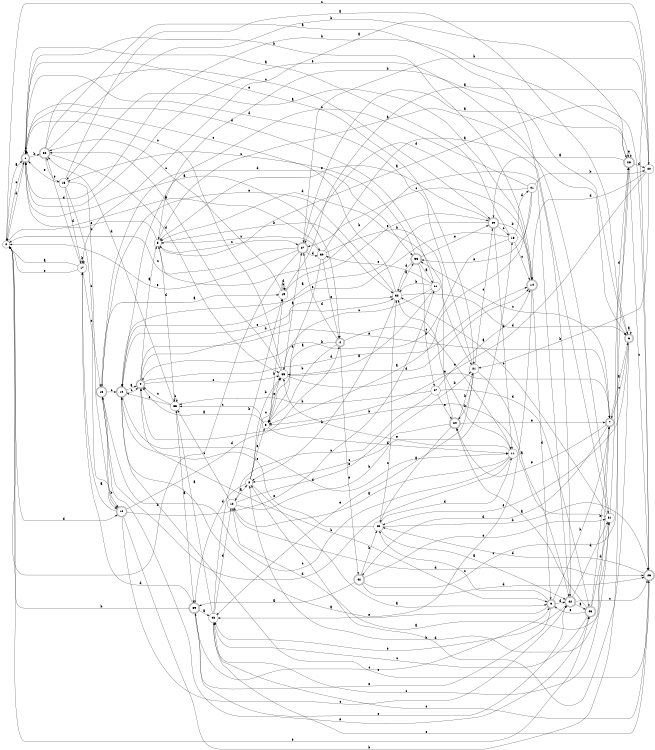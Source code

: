 digraph n35_6 {
__start0 [label="" shape="none"];

rankdir=LR;
size="8,5";

s0 [style="filled", color="black", fillcolor="white" shape="circle", label="0"];
s1 [style="rounded,filled", color="black", fillcolor="white" shape="doublecircle", label="1"];
s2 [style="rounded,filled", color="black", fillcolor="white" shape="doublecircle", label="2"];
s3 [style="filled", color="black", fillcolor="white" shape="circle", label="3"];
s4 [style="rounded,filled", color="black", fillcolor="white" shape="doublecircle", label="4"];
s5 [style="filled", color="black", fillcolor="white" shape="circle", label="5"];
s6 [style="rounded,filled", color="black", fillcolor="white" shape="doublecircle", label="6"];
s7 [style="rounded,filled", color="black", fillcolor="white" shape="doublecircle", label="7"];
s8 [style="filled", color="black", fillcolor="white" shape="circle", label="8"];
s9 [style="rounded,filled", color="black", fillcolor="white" shape="doublecircle", label="9"];
s10 [style="rounded,filled", color="black", fillcolor="white" shape="doublecircle", label="10"];
s11 [style="filled", color="black", fillcolor="white" shape="circle", label="11"];
s12 [style="filled", color="black", fillcolor="white" shape="circle", label="12"];
s13 [style="filled", color="black", fillcolor="white" shape="circle", label="13"];
s14 [style="rounded,filled", color="black", fillcolor="white" shape="doublecircle", label="14"];
s15 [style="filled", color="black", fillcolor="white" shape="circle", label="15"];
s16 [style="rounded,filled", color="black", fillcolor="white" shape="doublecircle", label="16"];
s17 [style="filled", color="black", fillcolor="white" shape="circle", label="17"];
s18 [style="rounded,filled", color="black", fillcolor="white" shape="doublecircle", label="18"];
s19 [style="filled", color="black", fillcolor="white" shape="circle", label="19"];
s20 [style="filled", color="black", fillcolor="white" shape="circle", label="20"];
s21 [style="filled", color="black", fillcolor="white" shape="circle", label="21"];
s22 [style="rounded,filled", color="black", fillcolor="white" shape="doublecircle", label="22"];
s23 [style="rounded,filled", color="black", fillcolor="white" shape="doublecircle", label="23"];
s24 [style="rounded,filled", color="black", fillcolor="white" shape="doublecircle", label="24"];
s25 [style="filled", color="black", fillcolor="white" shape="circle", label="25"];
s26 [style="rounded,filled", color="black", fillcolor="white" shape="doublecircle", label="26"];
s27 [style="rounded,filled", color="black", fillcolor="white" shape="doublecircle", label="27"];
s28 [style="rounded,filled", color="black", fillcolor="white" shape="doublecircle", label="28"];
s29 [style="rounded,filled", color="black", fillcolor="white" shape="doublecircle", label="29"];
s30 [style="filled", color="black", fillcolor="white" shape="circle", label="30"];
s31 [style="filled", color="black", fillcolor="white" shape="circle", label="31"];
s32 [style="filled", color="black", fillcolor="white" shape="circle", label="32"];
s33 [style="rounded,filled", color="black", fillcolor="white" shape="doublecircle", label="33"];
s34 [style="filled", color="black", fillcolor="white" shape="circle", label="34"];
s35 [style="filled", color="black", fillcolor="white" shape="circle", label="35"];
s36 [style="rounded,filled", color="black", fillcolor="white" shape="doublecircle", label="36"];
s37 [style="filled", color="black", fillcolor="white" shape="circle", label="37"];
s38 [style="filled", color="black", fillcolor="white" shape="circle", label="38"];
s39 [style="rounded,filled", color="black", fillcolor="white" shape="doublecircle", label="39"];
s40 [style="filled", color="black", fillcolor="white" shape="circle", label="40"];
s41 [style="filled", color="black", fillcolor="white" shape="circle", label="41"];
s42 [style="rounded,filled", color="black", fillcolor="white" shape="doublecircle", label="42"];
s0 -> s1 [label="a"];
s0 -> s30 [label="b"];
s0 -> s1 [label="c"];
s0 -> s16 [label="d"];
s0 -> s23 [label="e"];
s1 -> s2 [label="a"];
s1 -> s36 [label="b"];
s1 -> s1 [label="c"];
s1 -> s0 [label="d"];
s1 -> s21 [label="e"];
s2 -> s3 [label="a"];
s2 -> s3 [label="b"];
s2 -> s11 [label="c"];
s2 -> s27 [label="d"];
s2 -> s42 [label="e"];
s3 -> s4 [label="a"];
s3 -> s19 [label="b"];
s3 -> s38 [label="c"];
s3 -> s11 [label="d"];
s3 -> s35 [label="e"];
s4 -> s5 [label="a"];
s4 -> s32 [label="b"];
s4 -> s35 [label="c"];
s4 -> s14 [label="d"];
s4 -> s7 [label="e"];
s5 -> s6 [label="a"];
s5 -> s32 [label="b"];
s5 -> s27 [label="c"];
s5 -> s38 [label="d"];
s5 -> s1 [label="e"];
s6 -> s6 [label="a"];
s6 -> s5 [label="b"];
s6 -> s7 [label="c"];
s6 -> s8 [label="d"];
s6 -> s25 [label="e"];
s7 -> s6 [label="a"];
s7 -> s8 [label="b"];
s7 -> s33 [label="c"];
s7 -> s42 [label="d"];
s7 -> s24 [label="e"];
s8 -> s9 [label="a"];
s8 -> s35 [label="b"];
s8 -> s35 [label="c"];
s8 -> s39 [label="d"];
s8 -> s3 [label="e"];
s9 -> s10 [label="a"];
s9 -> s7 [label="b"];
s9 -> s25 [label="c"];
s9 -> s22 [label="d"];
s9 -> s39 [label="e"];
s10 -> s4 [label="a"];
s10 -> s9 [label="b"];
s10 -> s4 [label="c"];
s10 -> s11 [label="d"];
s10 -> s32 [label="e"];
s11 -> s12 [label="a"];
s11 -> s32 [label="b"];
s11 -> s18 [label="c"];
s11 -> s18 [label="d"];
s11 -> s35 [label="e"];
s12 -> s8 [label="a"];
s12 -> s13 [label="b"];
s12 -> s38 [label="c"];
s12 -> s26 [label="d"];
s12 -> s21 [label="e"];
s13 -> s1 [label="a"];
s13 -> s4 [label="b"];
s13 -> s14 [label="c"];
s13 -> s41 [label="d"];
s13 -> s10 [label="e"];
s14 -> s15 [label="a"];
s14 -> s1 [label="b"];
s14 -> s27 [label="c"];
s14 -> s9 [label="d"];
s14 -> s40 [label="e"];
s15 -> s6 [label="a"];
s15 -> s16 [label="b"];
s15 -> s16 [label="c"];
s15 -> s17 [label="d"];
s15 -> s1 [label="e"];
s16 -> s17 [label="a"];
s16 -> s28 [label="b"];
s16 -> s22 [label="c"];
s16 -> s2 [label="d"];
s16 -> s34 [label="e"];
s17 -> s0 [label="a"];
s17 -> s17 [label="b"];
s17 -> s18 [label="c"];
s17 -> s36 [label="d"];
s17 -> s0 [label="e"];
s18 -> s19 [label="a"];
s18 -> s16 [label="b"];
s18 -> s10 [label="c"];
s18 -> s33 [label="d"];
s18 -> s23 [label="e"];
s19 -> s20 [label="a"];
s19 -> s19 [label="b"];
s19 -> s36 [label="c"];
s19 -> s19 [label="d"];
s19 -> s29 [label="e"];
s20 -> s17 [label="a"];
s20 -> s21 [label="b"];
s20 -> s0 [label="c"];
s20 -> s14 [label="d"];
s20 -> s3 [label="e"];
s21 -> s22 [label="a"];
s21 -> s24 [label="b"];
s21 -> s29 [label="c"];
s21 -> s1 [label="d"];
s21 -> s40 [label="e"];
s22 -> s23 [label="a"];
s22 -> s5 [label="b"];
s22 -> s26 [label="c"];
s22 -> s31 [label="d"];
s22 -> s40 [label="e"];
s23 -> s24 [label="a"];
s23 -> s7 [label="b"];
s23 -> s40 [label="c"];
s23 -> s31 [label="d"];
s23 -> s9 [label="e"];
s24 -> s25 [label="a"];
s24 -> s21 [label="b"];
s24 -> s8 [label="c"];
s24 -> s5 [label="d"];
s24 -> s7 [label="e"];
s25 -> s22 [label="a"];
s25 -> s26 [label="b"];
s25 -> s32 [label="c"];
s25 -> s11 [label="d"];
s25 -> s4 [label="e"];
s26 -> s5 [label="a"];
s26 -> s27 [label="b"];
s26 -> s40 [label="c"];
s26 -> s25 [label="d"];
s26 -> s10 [label="e"];
s27 -> s28 [label="a"];
s27 -> s0 [label="b"];
s27 -> s0 [label="c"];
s27 -> s30 [label="d"];
s27 -> s0 [label="e"];
s28 -> s29 [label="a"];
s28 -> s1 [label="b"];
s28 -> s26 [label="c"];
s28 -> s20 [label="d"];
s28 -> s28 [label="e"];
s29 -> s10 [label="a"];
s29 -> s14 [label="b"];
s29 -> s13 [label="c"];
s29 -> s11 [label="d"];
s29 -> s5 [label="e"];
s30 -> s31 [label="a"];
s30 -> s21 [label="b"];
s30 -> s5 [label="c"];
s30 -> s3 [label="d"];
s30 -> s2 [label="e"];
s31 -> s12 [label="a"];
s31 -> s4 [label="b"];
s31 -> s32 [label="c"];
s31 -> s28 [label="d"];
s31 -> s1 [label="e"];
s32 -> s33 [label="a"];
s32 -> s8 [label="b"];
s32 -> s1 [label="c"];
s32 -> s6 [label="d"];
s32 -> s18 [label="e"];
s33 -> s34 [label="a"];
s33 -> s37 [label="b"];
s33 -> s15 [label="c"];
s33 -> s32 [label="d"];
s33 -> s29 [label="e"];
s34 -> s35 [label="a"];
s34 -> s32 [label="b"];
s34 -> s35 [label="c"];
s34 -> s1 [label="d"];
s34 -> s30 [label="e"];
s35 -> s27 [label="a"];
s35 -> s36 [label="b"];
s35 -> s1 [label="c"];
s35 -> s14 [label="d"];
s35 -> s7 [label="e"];
s36 -> s22 [label="a"];
s36 -> s28 [label="b"];
s36 -> s29 [label="c"];
s36 -> s35 [label="d"];
s36 -> s15 [label="e"];
s37 -> s14 [label="a"];
s37 -> s38 [label="b"];
s37 -> s12 [label="c"];
s37 -> s23 [label="d"];
s37 -> s24 [label="e"];
s38 -> s39 [label="a"];
s38 -> s38 [label="b"];
s38 -> s4 [label="c"];
s38 -> s36 [label="d"];
s38 -> s10 [label="e"];
s39 -> s40 [label="a"];
s39 -> s0 [label="b"];
s39 -> s9 [label="c"];
s39 -> s17 [label="d"];
s39 -> s22 [label="e"];
s40 -> s38 [label="a"];
s40 -> s19 [label="b"];
s40 -> s31 [label="c"];
s40 -> s12 [label="d"];
s40 -> s26 [label="e"];
s41 -> s3 [label="a"];
s41 -> s20 [label="b"];
s41 -> s10 [label="c"];
s41 -> s27 [label="d"];
s41 -> s33 [label="e"];
s42 -> s39 [label="a"];
s42 -> s25 [label="b"];
s42 -> s28 [label="c"];
s42 -> s26 [label="d"];
s42 -> s31 [label="e"];

}